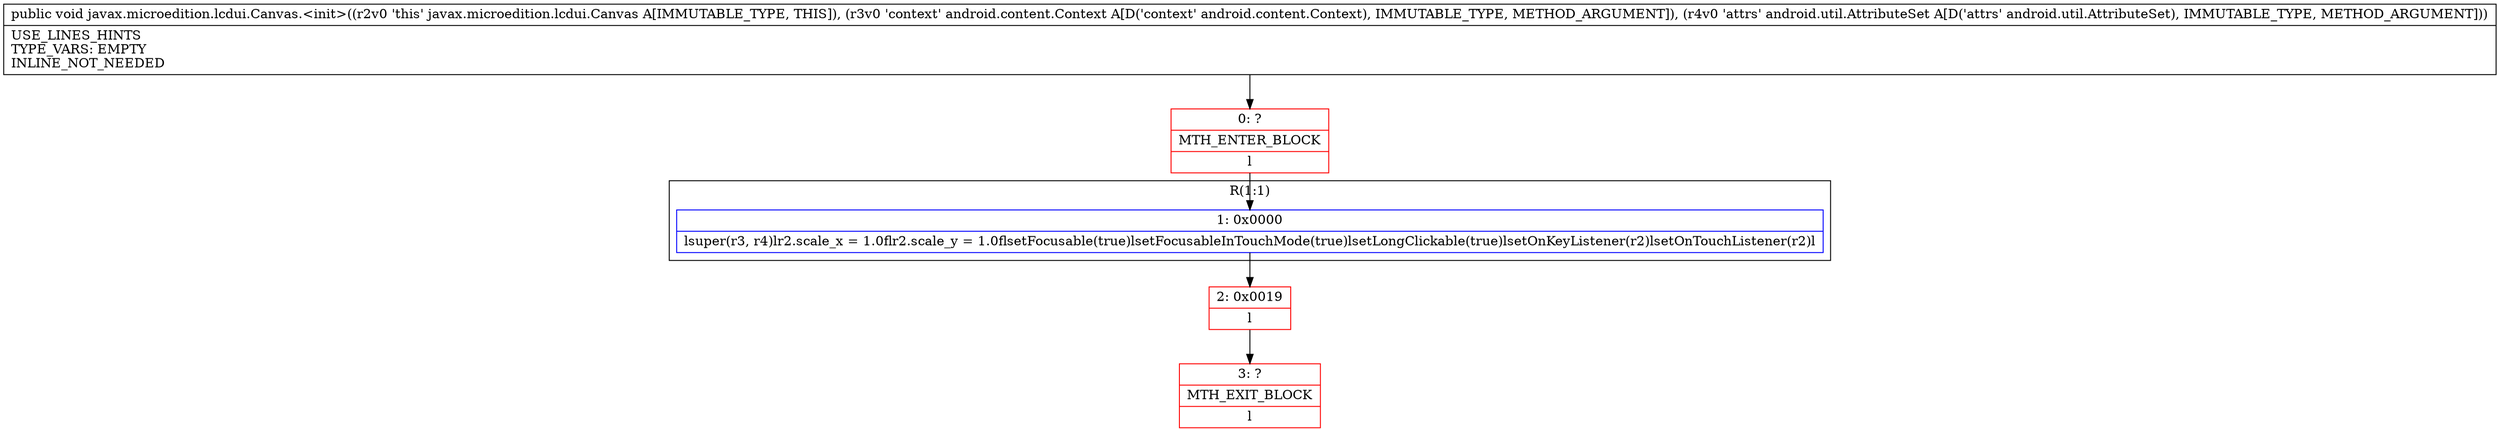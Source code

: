 digraph "CFG forjavax.microedition.lcdui.Canvas.\<init\>(Landroid\/content\/Context;Landroid\/util\/AttributeSet;)V" {
subgraph cluster_Region_3937957 {
label = "R(1:1)";
node [shape=record,color=blue];
Node_1 [shape=record,label="{1\:\ 0x0000|lsuper(r3, r4)lr2.scale_x = 1.0flr2.scale_y = 1.0flsetFocusable(true)lsetFocusableInTouchMode(true)lsetLongClickable(true)lsetOnKeyListener(r2)lsetOnTouchListener(r2)l}"];
}
Node_0 [shape=record,color=red,label="{0\:\ ?|MTH_ENTER_BLOCK\l|l}"];
Node_2 [shape=record,color=red,label="{2\:\ 0x0019|l}"];
Node_3 [shape=record,color=red,label="{3\:\ ?|MTH_EXIT_BLOCK\l|l}"];
MethodNode[shape=record,label="{public void javax.microedition.lcdui.Canvas.\<init\>((r2v0 'this' javax.microedition.lcdui.Canvas A[IMMUTABLE_TYPE, THIS]), (r3v0 'context' android.content.Context A[D('context' android.content.Context), IMMUTABLE_TYPE, METHOD_ARGUMENT]), (r4v0 'attrs' android.util.AttributeSet A[D('attrs' android.util.AttributeSet), IMMUTABLE_TYPE, METHOD_ARGUMENT]))  | USE_LINES_HINTS\lTYPE_VARS: EMPTY\lINLINE_NOT_NEEDED\l}"];
MethodNode -> Node_0;
Node_1 -> Node_2;
Node_0 -> Node_1;
Node_2 -> Node_3;
}

